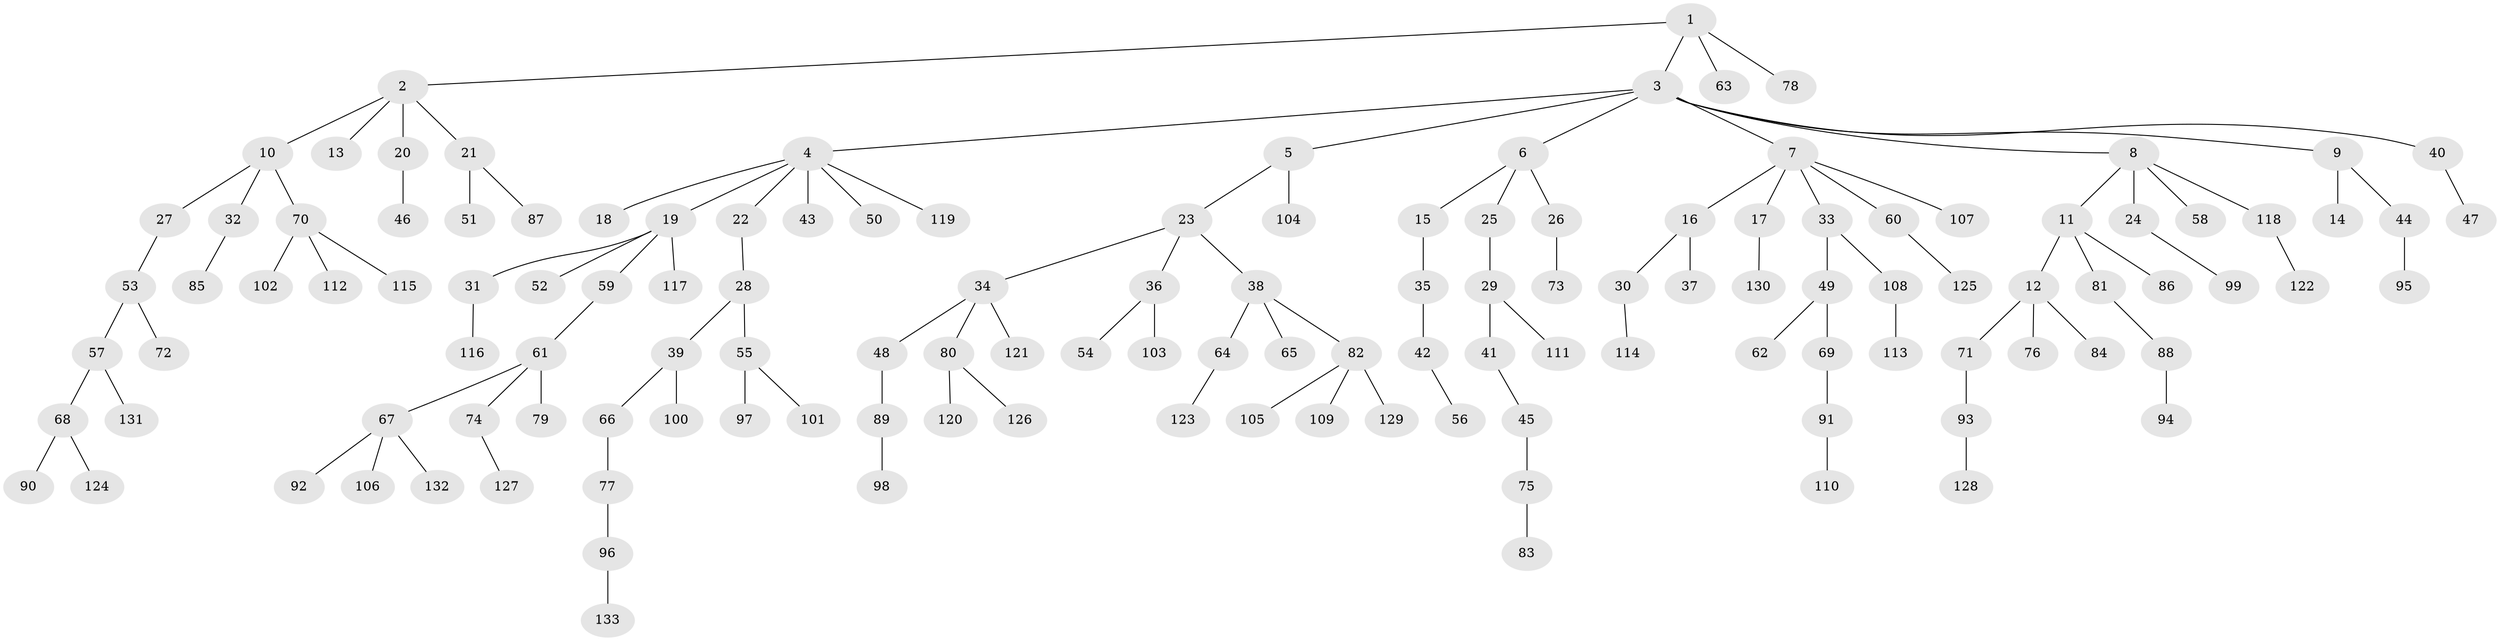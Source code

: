 // coarse degree distribution, {4: 0.053763440860215055, 1: 0.6451612903225806, 2: 0.20430107526881722, 3: 0.03225806451612903, 10: 0.010752688172043012, 5: 0.03225806451612903, 8: 0.010752688172043012, 24: 0.010752688172043012}
// Generated by graph-tools (version 1.1) at 2025/56/03/04/25 21:56:20]
// undirected, 133 vertices, 132 edges
graph export_dot {
graph [start="1"]
  node [color=gray90,style=filled];
  1;
  2;
  3;
  4;
  5;
  6;
  7;
  8;
  9;
  10;
  11;
  12;
  13;
  14;
  15;
  16;
  17;
  18;
  19;
  20;
  21;
  22;
  23;
  24;
  25;
  26;
  27;
  28;
  29;
  30;
  31;
  32;
  33;
  34;
  35;
  36;
  37;
  38;
  39;
  40;
  41;
  42;
  43;
  44;
  45;
  46;
  47;
  48;
  49;
  50;
  51;
  52;
  53;
  54;
  55;
  56;
  57;
  58;
  59;
  60;
  61;
  62;
  63;
  64;
  65;
  66;
  67;
  68;
  69;
  70;
  71;
  72;
  73;
  74;
  75;
  76;
  77;
  78;
  79;
  80;
  81;
  82;
  83;
  84;
  85;
  86;
  87;
  88;
  89;
  90;
  91;
  92;
  93;
  94;
  95;
  96;
  97;
  98;
  99;
  100;
  101;
  102;
  103;
  104;
  105;
  106;
  107;
  108;
  109;
  110;
  111;
  112;
  113;
  114;
  115;
  116;
  117;
  118;
  119;
  120;
  121;
  122;
  123;
  124;
  125;
  126;
  127;
  128;
  129;
  130;
  131;
  132;
  133;
  1 -- 2;
  1 -- 3;
  1 -- 63;
  1 -- 78;
  2 -- 10;
  2 -- 13;
  2 -- 20;
  2 -- 21;
  3 -- 4;
  3 -- 5;
  3 -- 6;
  3 -- 7;
  3 -- 8;
  3 -- 9;
  3 -- 40;
  4 -- 18;
  4 -- 19;
  4 -- 22;
  4 -- 43;
  4 -- 50;
  4 -- 119;
  5 -- 23;
  5 -- 104;
  6 -- 15;
  6 -- 25;
  6 -- 26;
  7 -- 16;
  7 -- 17;
  7 -- 33;
  7 -- 60;
  7 -- 107;
  8 -- 11;
  8 -- 24;
  8 -- 58;
  8 -- 118;
  9 -- 14;
  9 -- 44;
  10 -- 27;
  10 -- 32;
  10 -- 70;
  11 -- 12;
  11 -- 81;
  11 -- 86;
  12 -- 71;
  12 -- 76;
  12 -- 84;
  15 -- 35;
  16 -- 30;
  16 -- 37;
  17 -- 130;
  19 -- 31;
  19 -- 52;
  19 -- 59;
  19 -- 117;
  20 -- 46;
  21 -- 51;
  21 -- 87;
  22 -- 28;
  23 -- 34;
  23 -- 36;
  23 -- 38;
  24 -- 99;
  25 -- 29;
  26 -- 73;
  27 -- 53;
  28 -- 39;
  28 -- 55;
  29 -- 41;
  29 -- 111;
  30 -- 114;
  31 -- 116;
  32 -- 85;
  33 -- 49;
  33 -- 108;
  34 -- 48;
  34 -- 80;
  34 -- 121;
  35 -- 42;
  36 -- 54;
  36 -- 103;
  38 -- 64;
  38 -- 65;
  38 -- 82;
  39 -- 66;
  39 -- 100;
  40 -- 47;
  41 -- 45;
  42 -- 56;
  44 -- 95;
  45 -- 75;
  48 -- 89;
  49 -- 62;
  49 -- 69;
  53 -- 57;
  53 -- 72;
  55 -- 97;
  55 -- 101;
  57 -- 68;
  57 -- 131;
  59 -- 61;
  60 -- 125;
  61 -- 67;
  61 -- 74;
  61 -- 79;
  64 -- 123;
  66 -- 77;
  67 -- 92;
  67 -- 106;
  67 -- 132;
  68 -- 90;
  68 -- 124;
  69 -- 91;
  70 -- 102;
  70 -- 112;
  70 -- 115;
  71 -- 93;
  74 -- 127;
  75 -- 83;
  77 -- 96;
  80 -- 120;
  80 -- 126;
  81 -- 88;
  82 -- 105;
  82 -- 109;
  82 -- 129;
  88 -- 94;
  89 -- 98;
  91 -- 110;
  93 -- 128;
  96 -- 133;
  108 -- 113;
  118 -- 122;
}
